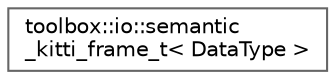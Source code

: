 digraph "Graphical Class Hierarchy"
{
 // LATEX_PDF_SIZE
  bgcolor="transparent";
  edge [fontname=Helvetica,fontsize=10,labelfontname=Helvetica,labelfontsize=10];
  node [fontname=Helvetica,fontsize=10,shape=box,height=0.2,width=0.4];
  rankdir="LR";
  Node0 [id="Node000000",label="toolbox::io::semantic\l_kitti_frame_t\< DataType \>",height=0.2,width=0.4,color="grey40", fillcolor="white", style="filled",URL="$structtoolbox_1_1io_1_1semantic__kitti__frame__t.html",tooltip="Single frame data from Semantic KITTI dataset."];
}
